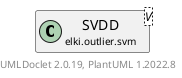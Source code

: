 @startuml
    remove .*\.(Instance|Par|Parameterizer|Factory)$
    set namespaceSeparator none
    hide empty fields
    hide empty methods

    class "<size:14>SVDD.Par\n<size:10>elki.outlier.svm" as elki.outlier.svm.SVDD.Par<V> {
        {static} +KERNEL_ID: OptionID
        {static} +C_ID: OptionID
        #kernel: PrimitiveSimilarity<? super V>
        #C: double
        +configure(Parameterization): void
        +make(): SVDD<V>
    }

    interface "<size:14>Parameterizer\n<size:10>elki.utilities.optionhandling" as elki.utilities.optionhandling.Parameterizer [[../../utilities/optionhandling/Parameterizer.html]] {
        {abstract} +make(): Object
    }
    class "<size:14>SVDD\n<size:10>elki.outlier.svm" as elki.outlier.svm.SVDD<V> [[SVDD.html]]

    elki.utilities.optionhandling.Parameterizer <|.. elki.outlier.svm.SVDD.Par
    elki.outlier.svm.SVDD +-- elki.outlier.svm.SVDD.Par

    center footer UMLDoclet 2.0.19, PlantUML 1.2022.8
@enduml
